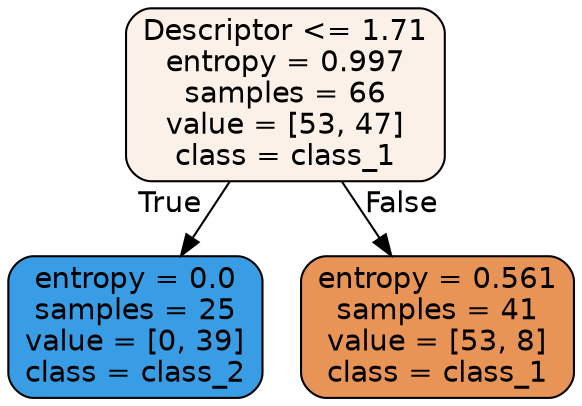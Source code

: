 digraph Tree {
node [shape=box, style="filled, rounded", color="black", fontname="helvetica"] ;
edge [fontname="helvetica"] ;
0 [label="Descriptor <= 1.71\nentropy = 0.997\nsamples = 66\nvalue = [53, 47]\nclass = class_1", fillcolor="#fcf1e9"] ;
1 [label="entropy = 0.0\nsamples = 25\nvalue = [0, 39]\nclass = class_2", fillcolor="#399de5"] ;
0 -> 1 [labeldistance=2.5, labelangle=45, headlabel="True"] ;
2 [label="entropy = 0.561\nsamples = 41\nvalue = [53, 8]\nclass = class_1", fillcolor="#e99457"] ;
0 -> 2 [labeldistance=2.5, labelangle=-45, headlabel="False"] ;
}